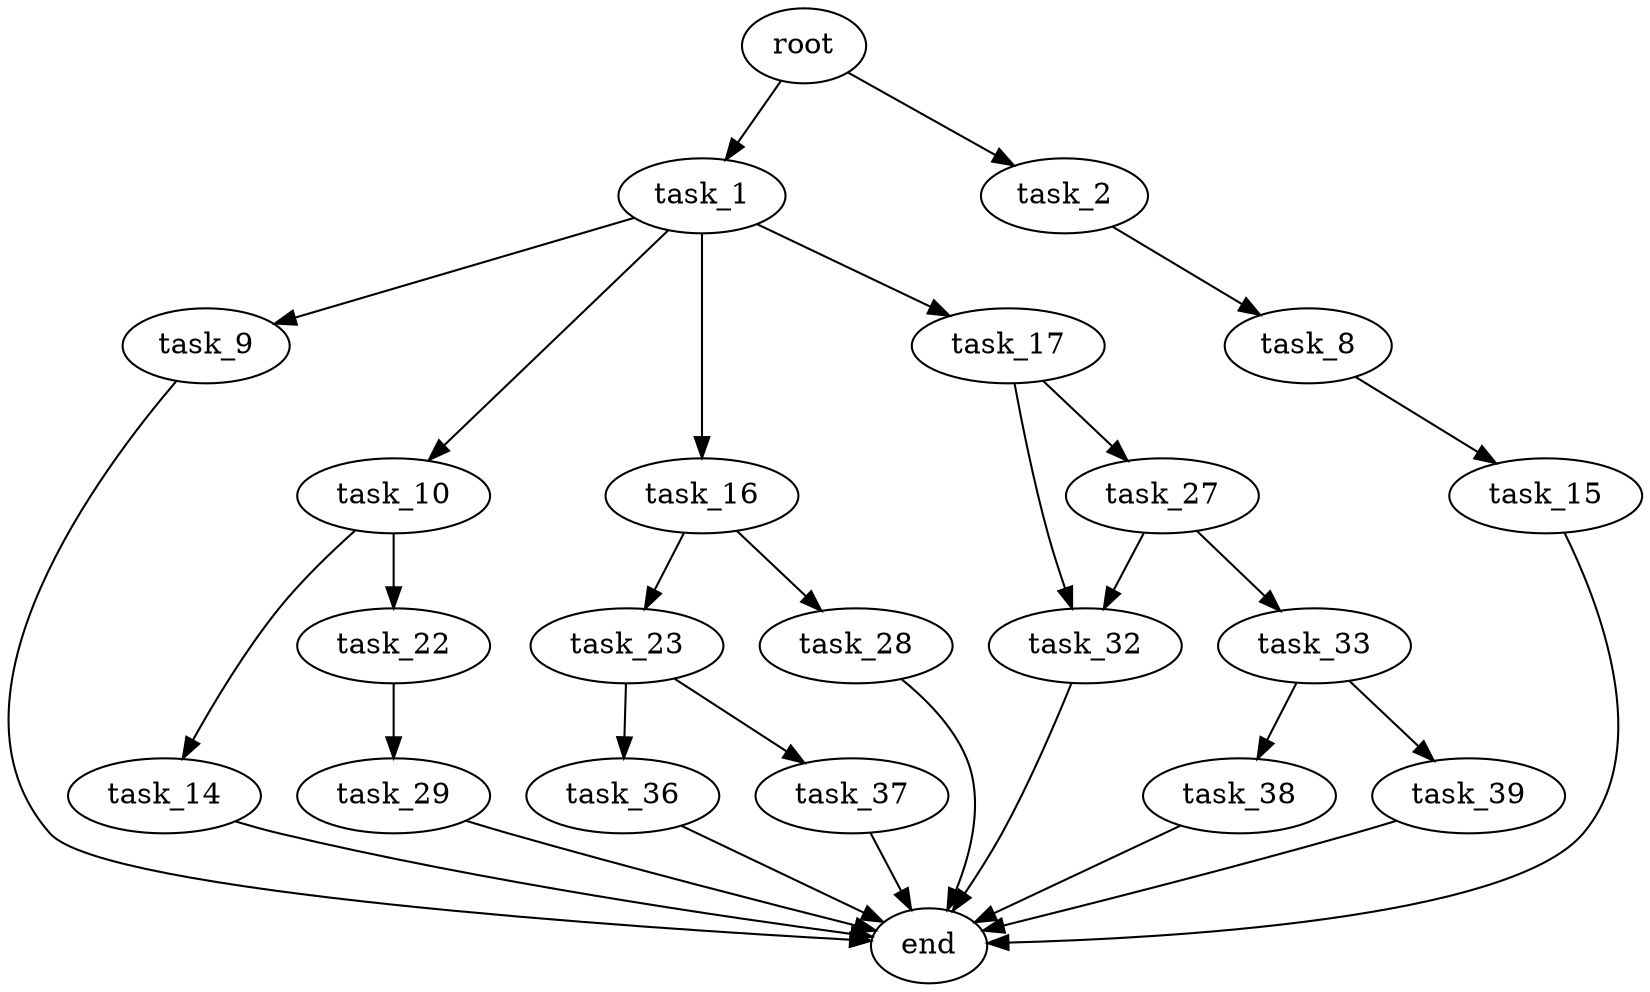 digraph G {
  root [size="0.000000"];
  task_1 [size="7092363788.000000"];
  task_2 [size="317297568263.000000"];
  task_8 [size="68719476736.000000"];
  task_9 [size="368293445632.000000"];
  task_10 [size="19461298051.000000"];
  task_14 [size="13879467475.000000"];
  task_15 [size="5287161064.000000"];
  task_16 [size="456259003332.000000"];
  task_17 [size="5019413359.000000"];
  task_22 [size="28991029248.000000"];
  task_23 [size="1073741824000.000000"];
  task_27 [size="7426691460.000000"];
  task_28 [size="3386711174.000000"];
  task_29 [size="31632190239.000000"];
  task_32 [size="519392151662.000000"];
  task_33 [size="287986592223.000000"];
  task_36 [size="191076221688.000000"];
  task_37 [size="64376206817.000000"];
  task_38 [size="27577332933.000000"];
  task_39 [size="12988926607.000000"];
  end [size="0.000000"];

  root -> task_1 [size="1.000000"];
  root -> task_2 [size="1.000000"];
  task_1 -> task_9 [size="134217728.000000"];
  task_1 -> task_10 [size="134217728.000000"];
  task_1 -> task_16 [size="134217728.000000"];
  task_1 -> task_17 [size="134217728.000000"];
  task_2 -> task_8 [size="209715200.000000"];
  task_8 -> task_15 [size="134217728.000000"];
  task_9 -> end [size="1.000000"];
  task_10 -> task_14 [size="411041792.000000"];
  task_10 -> task_22 [size="411041792.000000"];
  task_14 -> end [size="1.000000"];
  task_15 -> end [size="1.000000"];
  task_16 -> task_23 [size="301989888.000000"];
  task_16 -> task_28 [size="301989888.000000"];
  task_17 -> task_27 [size="411041792.000000"];
  task_17 -> task_32 [size="411041792.000000"];
  task_22 -> task_29 [size="75497472.000000"];
  task_23 -> task_36 [size="838860800.000000"];
  task_23 -> task_37 [size="838860800.000000"];
  task_27 -> task_32 [size="134217728.000000"];
  task_27 -> task_33 [size="134217728.000000"];
  task_28 -> end [size="1.000000"];
  task_29 -> end [size="1.000000"];
  task_32 -> end [size="1.000000"];
  task_33 -> task_38 [size="536870912.000000"];
  task_33 -> task_39 [size="536870912.000000"];
  task_36 -> end [size="1.000000"];
  task_37 -> end [size="1.000000"];
  task_38 -> end [size="1.000000"];
  task_39 -> end [size="1.000000"];
}
